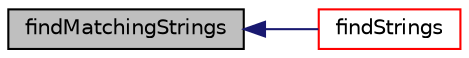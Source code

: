 digraph "findMatchingStrings"
{
  bgcolor="transparent";
  edge [fontname="Helvetica",fontsize="10",labelfontname="Helvetica",labelfontsize="10"];
  node [fontname="Helvetica",fontsize="10",shape=record];
  rankdir="LR";
  Node1 [label="findMatchingStrings",height=0.2,width=0.4,color="black", fillcolor="grey75", style="filled", fontcolor="black"];
  Node1 -> Node2 [dir="back",color="midnightblue",fontsize="10",style="solid",fontname="Helvetica"];
  Node2 [label="findStrings",height=0.2,width=0.4,color="red",URL="$a10974.html#a24d78dbd0055269ca2a05f27a1edebff",tooltip="Return true if string matches one of the regular expressions. "];
}
